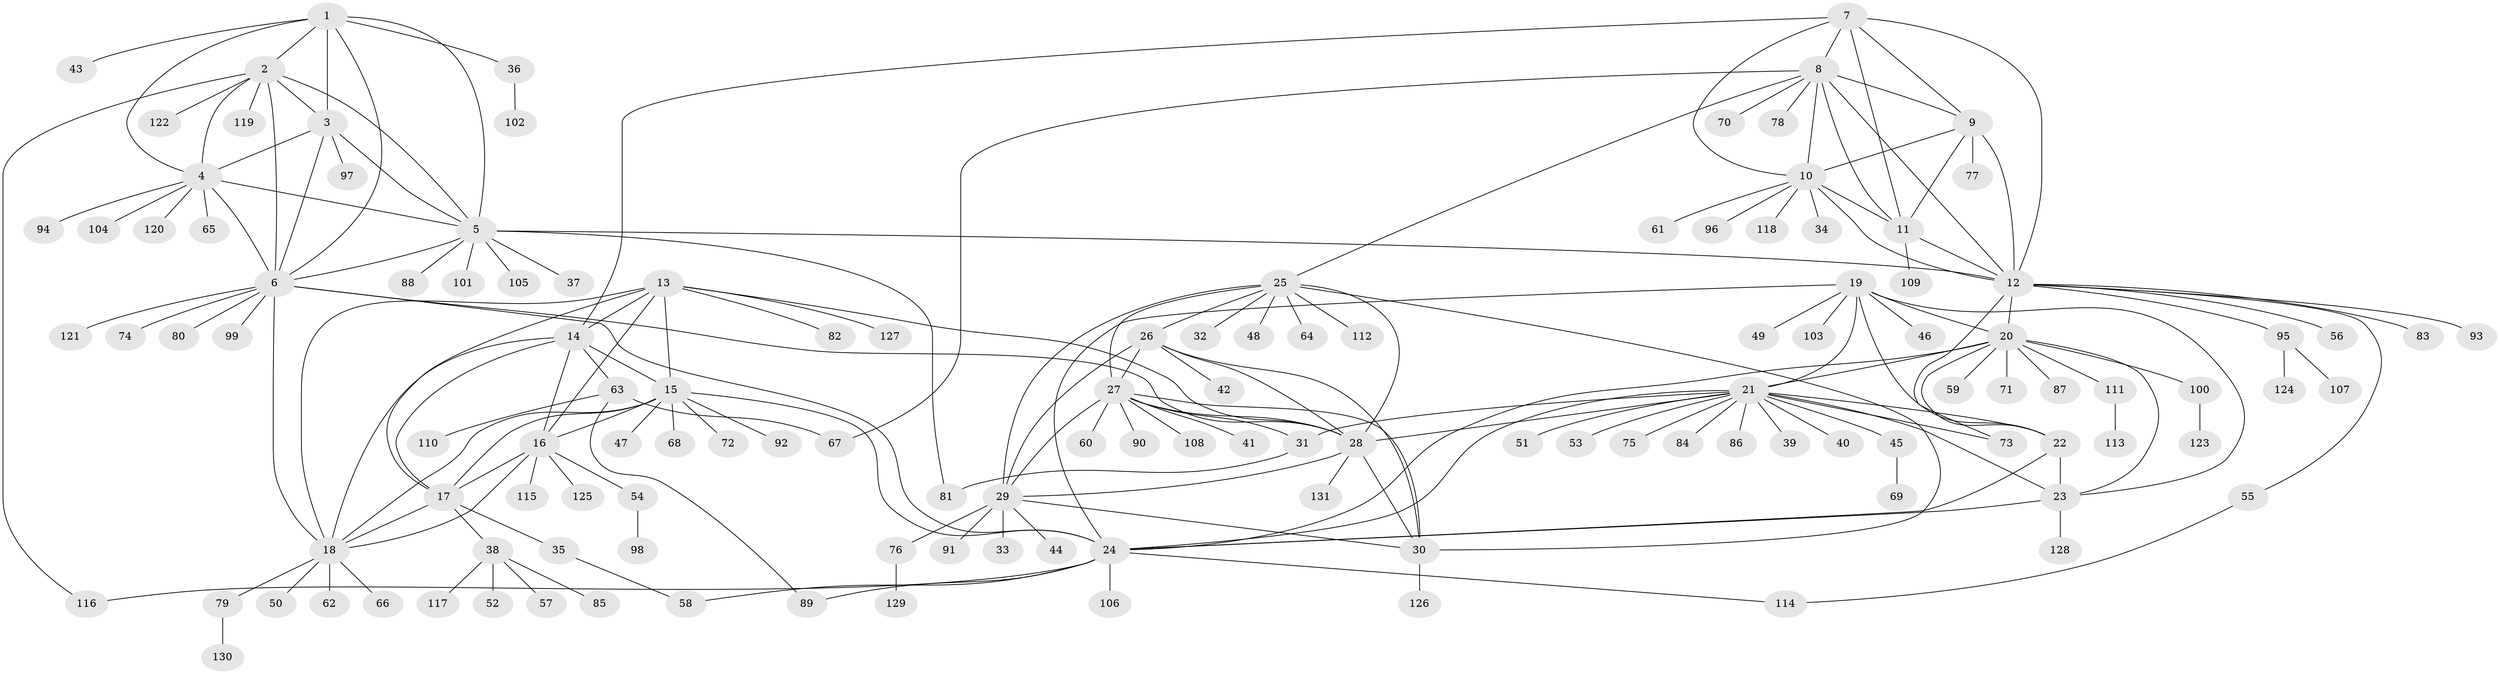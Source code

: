 // Generated by graph-tools (version 1.1) at 2025/02/03/09/25 03:02:47]
// undirected, 131 vertices, 194 edges
graph export_dot {
graph [start="1"]
  node [color=gray90,style=filled];
  1;
  2;
  3;
  4;
  5;
  6;
  7;
  8;
  9;
  10;
  11;
  12;
  13;
  14;
  15;
  16;
  17;
  18;
  19;
  20;
  21;
  22;
  23;
  24;
  25;
  26;
  27;
  28;
  29;
  30;
  31;
  32;
  33;
  34;
  35;
  36;
  37;
  38;
  39;
  40;
  41;
  42;
  43;
  44;
  45;
  46;
  47;
  48;
  49;
  50;
  51;
  52;
  53;
  54;
  55;
  56;
  57;
  58;
  59;
  60;
  61;
  62;
  63;
  64;
  65;
  66;
  67;
  68;
  69;
  70;
  71;
  72;
  73;
  74;
  75;
  76;
  77;
  78;
  79;
  80;
  81;
  82;
  83;
  84;
  85;
  86;
  87;
  88;
  89;
  90;
  91;
  92;
  93;
  94;
  95;
  96;
  97;
  98;
  99;
  100;
  101;
  102;
  103;
  104;
  105;
  106;
  107;
  108;
  109;
  110;
  111;
  112;
  113;
  114;
  115;
  116;
  117;
  118;
  119;
  120;
  121;
  122;
  123;
  124;
  125;
  126;
  127;
  128;
  129;
  130;
  131;
  1 -- 2;
  1 -- 3;
  1 -- 4;
  1 -- 5;
  1 -- 6;
  1 -- 36;
  1 -- 43;
  2 -- 3;
  2 -- 4;
  2 -- 5;
  2 -- 6;
  2 -- 116;
  2 -- 119;
  2 -- 122;
  3 -- 4;
  3 -- 5;
  3 -- 6;
  3 -- 97;
  4 -- 5;
  4 -- 6;
  4 -- 65;
  4 -- 94;
  4 -- 104;
  4 -- 120;
  5 -- 6;
  5 -- 12;
  5 -- 37;
  5 -- 81;
  5 -- 88;
  5 -- 101;
  5 -- 105;
  6 -- 18;
  6 -- 24;
  6 -- 28;
  6 -- 74;
  6 -- 80;
  6 -- 99;
  6 -- 121;
  7 -- 8;
  7 -- 9;
  7 -- 10;
  7 -- 11;
  7 -- 12;
  7 -- 14;
  8 -- 9;
  8 -- 10;
  8 -- 11;
  8 -- 12;
  8 -- 25;
  8 -- 67;
  8 -- 70;
  8 -- 78;
  9 -- 10;
  9 -- 11;
  9 -- 12;
  9 -- 77;
  10 -- 11;
  10 -- 12;
  10 -- 34;
  10 -- 61;
  10 -- 96;
  10 -- 118;
  11 -- 12;
  11 -- 109;
  12 -- 20;
  12 -- 55;
  12 -- 56;
  12 -- 73;
  12 -- 83;
  12 -- 93;
  12 -- 95;
  13 -- 14;
  13 -- 15;
  13 -- 16;
  13 -- 17;
  13 -- 18;
  13 -- 28;
  13 -- 82;
  13 -- 127;
  14 -- 15;
  14 -- 16;
  14 -- 17;
  14 -- 18;
  14 -- 63;
  15 -- 16;
  15 -- 17;
  15 -- 18;
  15 -- 24;
  15 -- 47;
  15 -- 68;
  15 -- 72;
  15 -- 92;
  16 -- 17;
  16 -- 18;
  16 -- 54;
  16 -- 115;
  16 -- 125;
  17 -- 18;
  17 -- 35;
  17 -- 38;
  18 -- 50;
  18 -- 62;
  18 -- 66;
  18 -- 79;
  19 -- 20;
  19 -- 21;
  19 -- 22;
  19 -- 23;
  19 -- 24;
  19 -- 46;
  19 -- 49;
  19 -- 103;
  20 -- 21;
  20 -- 22;
  20 -- 23;
  20 -- 24;
  20 -- 59;
  20 -- 71;
  20 -- 87;
  20 -- 100;
  20 -- 111;
  21 -- 22;
  21 -- 23;
  21 -- 24;
  21 -- 28;
  21 -- 31;
  21 -- 39;
  21 -- 40;
  21 -- 45;
  21 -- 51;
  21 -- 53;
  21 -- 73;
  21 -- 75;
  21 -- 84;
  21 -- 86;
  22 -- 23;
  22 -- 24;
  23 -- 24;
  23 -- 128;
  24 -- 58;
  24 -- 89;
  24 -- 106;
  24 -- 114;
  24 -- 116;
  25 -- 26;
  25 -- 27;
  25 -- 28;
  25 -- 29;
  25 -- 30;
  25 -- 32;
  25 -- 48;
  25 -- 64;
  25 -- 112;
  26 -- 27;
  26 -- 28;
  26 -- 29;
  26 -- 30;
  26 -- 42;
  27 -- 28;
  27 -- 29;
  27 -- 30;
  27 -- 31;
  27 -- 41;
  27 -- 60;
  27 -- 90;
  27 -- 108;
  28 -- 29;
  28 -- 30;
  28 -- 131;
  29 -- 30;
  29 -- 33;
  29 -- 44;
  29 -- 76;
  29 -- 91;
  30 -- 126;
  31 -- 81;
  35 -- 58;
  36 -- 102;
  38 -- 52;
  38 -- 57;
  38 -- 85;
  38 -- 117;
  45 -- 69;
  54 -- 98;
  55 -- 114;
  63 -- 67;
  63 -- 89;
  63 -- 110;
  76 -- 129;
  79 -- 130;
  95 -- 107;
  95 -- 124;
  100 -- 123;
  111 -- 113;
}
